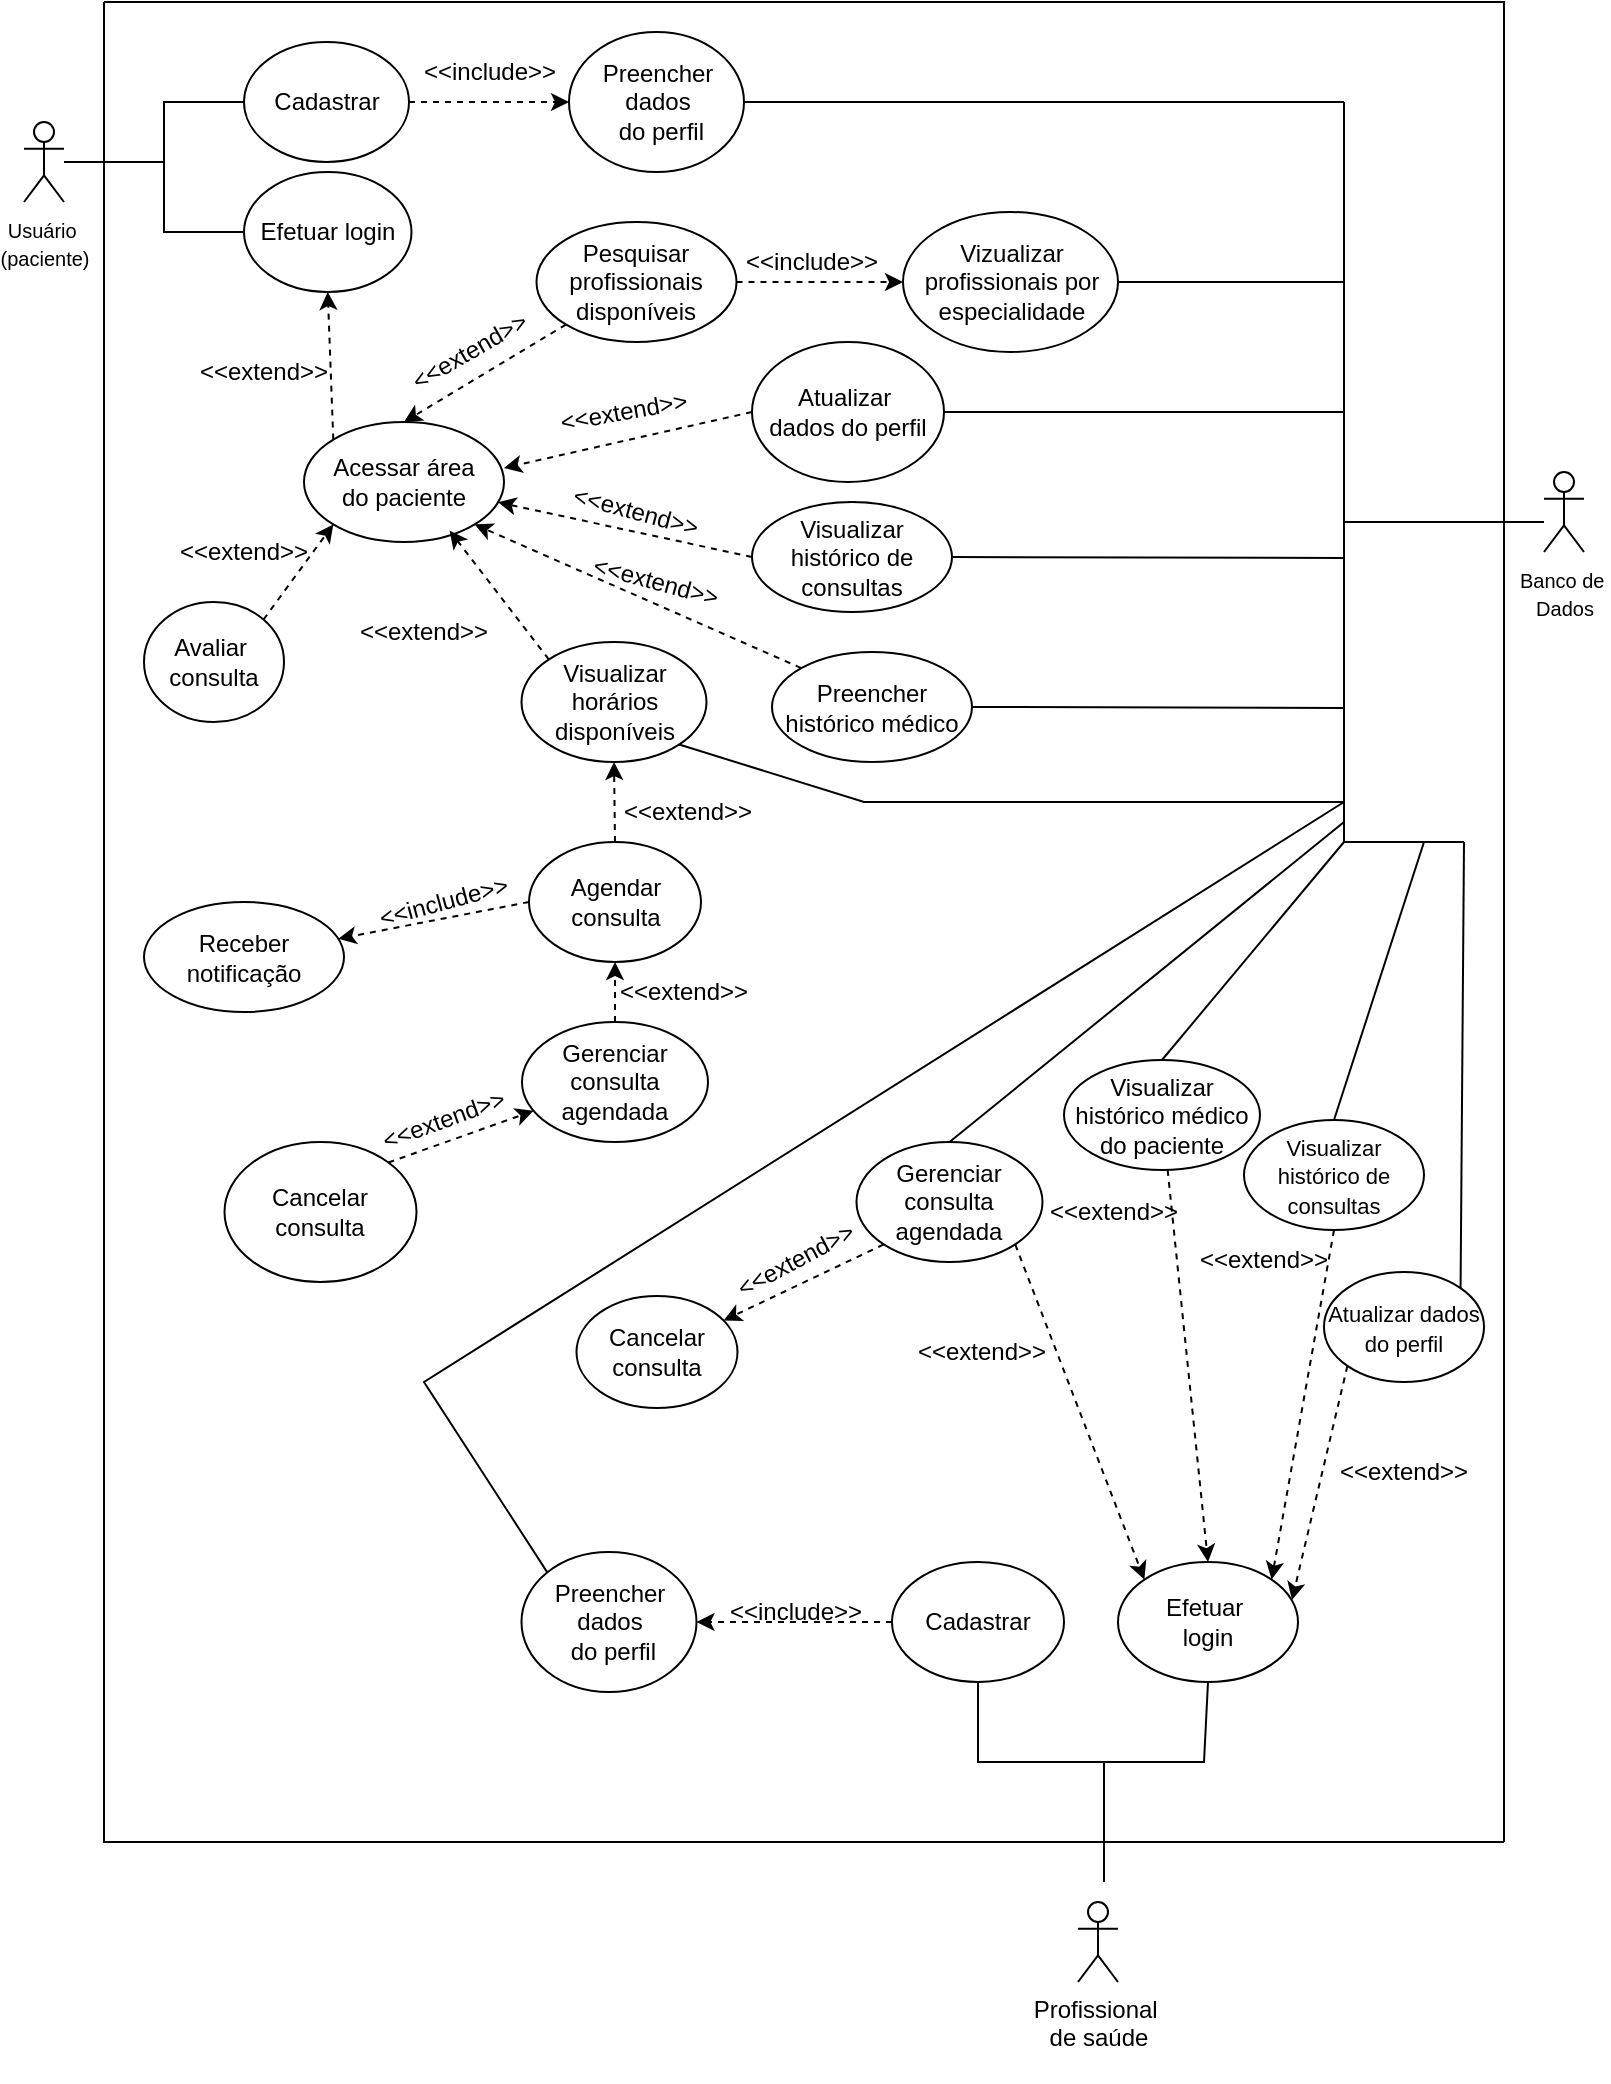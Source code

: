 <mxfile version="26.2.12">
  <diagram name="Page-1" id="2NcUJ0XhTfEld4eg2Uk_">
    <mxGraphModel dx="1589" dy="860" grid="1" gridSize="10" guides="1" tooltips="1" connect="1" arrows="1" fold="1" page="1" pageScale="1" pageWidth="827" pageHeight="1169" math="0" shadow="0">
      <root>
        <mxCell id="0" />
        <mxCell id="1" parent="0" />
        <mxCell id="SgM6ogKk8R4GUI8A8GDC-2" value="&lt;div&gt;&lt;font style=&quot;font-size: 10px;&quot;&gt;Usuário&amp;nbsp;&lt;/font&gt;&lt;/div&gt;&lt;div&gt;&lt;font style=&quot;font-size: 10px;&quot;&gt;(paciente)&lt;/font&gt;&lt;/div&gt;" style="shape=umlActor;verticalLabelPosition=bottom;verticalAlign=top;html=1;outlineConnect=0;" parent="1" vertex="1">
          <mxGeometry x="20" y="100" width="20" height="40" as="geometry" />
        </mxCell>
        <mxCell id="SgM6ogKk8R4GUI8A8GDC-3" value="Pesquisar profissionais disponíveis" style="ellipse;whiteSpace=wrap;html=1;" parent="1" vertex="1">
          <mxGeometry x="276.25" y="150" width="100" height="60" as="geometry" />
        </mxCell>
        <mxCell id="SgM6ogKk8R4GUI8A8GDC-4" value="Visualizar horários disponíveis" style="ellipse;whiteSpace=wrap;html=1;" parent="1" vertex="1">
          <mxGeometry x="268.75" y="360" width="92.5" height="60" as="geometry" />
        </mxCell>
        <mxCell id="SgM6ogKk8R4GUI8A8GDC-5" value="Agendar consulta" style="ellipse;whiteSpace=wrap;html=1;" parent="1" vertex="1">
          <mxGeometry x="272.5" y="460" width="86" height="60" as="geometry" />
        </mxCell>
        <mxCell id="SgM6ogKk8R4GUI8A8GDC-6" value="Gerenciar consulta agendada" style="ellipse;whiteSpace=wrap;html=1;" parent="1" vertex="1">
          <mxGeometry x="269" y="550" width="93" height="60" as="geometry" />
        </mxCell>
        <mxCell id="KDireN_5SDR_AtX7Dkdv-10" value="Acessar área&lt;div&gt;do paciente&lt;/div&gt;" style="ellipse;whiteSpace=wrap;html=1;" parent="1" vertex="1">
          <mxGeometry x="160" y="250" width="100" height="60" as="geometry" />
        </mxCell>
        <mxCell id="KDireN_5SDR_AtX7Dkdv-12" value="Receber notificação" style="ellipse;whiteSpace=wrap;html=1;" parent="1" vertex="1">
          <mxGeometry x="80" y="490" width="100" height="55" as="geometry" />
        </mxCell>
        <mxCell id="KDireN_5SDR_AtX7Dkdv-14" value="" style="endArrow=classic;html=1;rounded=0;dashed=1;exitX=0;exitY=0.5;exitDx=0;exitDy=0;" parent="1" source="SgM6ogKk8R4GUI8A8GDC-5" target="KDireN_5SDR_AtX7Dkdv-12" edge="1">
          <mxGeometry width="50" height="50" relative="1" as="geometry">
            <mxPoint x="530" y="280" as="sourcePoint" />
            <mxPoint x="630" y="310" as="targetPoint" />
          </mxGeometry>
        </mxCell>
        <mxCell id="KDireN_5SDR_AtX7Dkdv-15" value="&amp;lt;&amp;lt;include&amp;gt;&amp;gt;" style="text;html=1;align=center;verticalAlign=middle;whiteSpace=wrap;rounded=0;rotation=-15;" parent="1" vertex="1">
          <mxGeometry x="200" y="475" width="60" height="30" as="geometry" />
        </mxCell>
        <mxCell id="KDireN_5SDR_AtX7Dkdv-21" value="Avaliar&amp;nbsp;&lt;div&gt;consulta&lt;/div&gt;" style="ellipse;whiteSpace=wrap;html=1;" parent="1" vertex="1">
          <mxGeometry x="80" y="340" width="70" height="60" as="geometry" />
        </mxCell>
        <mxCell id="KDireN_5SDR_AtX7Dkdv-24" value="Profissional&amp;nbsp;&lt;div&gt;de saúde&lt;div&gt;&lt;br&gt;&lt;/div&gt;&lt;/div&gt;" style="shape=umlActor;verticalLabelPosition=bottom;verticalAlign=top;html=1;outlineConnect=0;" parent="1" vertex="1">
          <mxGeometry x="547" y="990" width="20" height="40" as="geometry" />
        </mxCell>
        <mxCell id="KDireN_5SDR_AtX7Dkdv-29" value="" style="endArrow=classic;html=1;rounded=0;dashed=1;entryX=0.5;entryY=0;entryDx=0;entryDy=0;" parent="1" source="SgM6ogKk8R4GUI8A8GDC-3" target="KDireN_5SDR_AtX7Dkdv-10" edge="1">
          <mxGeometry width="50" height="50" relative="1" as="geometry">
            <mxPoint x="390" y="146" as="sourcePoint" />
            <mxPoint x="263" y="120" as="targetPoint" />
          </mxGeometry>
        </mxCell>
        <mxCell id="KDireN_5SDR_AtX7Dkdv-30" value="" style="endArrow=classic;html=1;rounded=0;dashed=1;exitX=0;exitY=0;exitDx=0;exitDy=0;entryX=0.728;entryY=0.905;entryDx=0;entryDy=0;entryPerimeter=0;" parent="1" source="SgM6ogKk8R4GUI8A8GDC-4" target="KDireN_5SDR_AtX7Dkdv-10" edge="1">
          <mxGeometry width="50" height="50" relative="1" as="geometry">
            <mxPoint x="407" y="206" as="sourcePoint" />
            <mxPoint x="280" y="180" as="targetPoint" />
          </mxGeometry>
        </mxCell>
        <mxCell id="KDireN_5SDR_AtX7Dkdv-31" value="" style="endArrow=classic;html=1;rounded=0;dashed=1;exitX=0.5;exitY=0;exitDx=0;exitDy=0;entryX=0.5;entryY=1;entryDx=0;entryDy=0;" parent="1" source="SgM6ogKk8R4GUI8A8GDC-5" target="SgM6ogKk8R4GUI8A8GDC-4" edge="1">
          <mxGeometry width="50" height="50" relative="1" as="geometry">
            <mxPoint x="367" y="296" as="sourcePoint" />
            <mxPoint x="240" y="270" as="targetPoint" />
          </mxGeometry>
        </mxCell>
        <mxCell id="KDireN_5SDR_AtX7Dkdv-32" value="" style="endArrow=classic;html=1;rounded=0;dashed=1;exitX=0.5;exitY=0;exitDx=0;exitDy=0;entryX=0.5;entryY=1;entryDx=0;entryDy=0;" parent="1" source="SgM6ogKk8R4GUI8A8GDC-6" target="SgM6ogKk8R4GUI8A8GDC-5" edge="1">
          <mxGeometry width="50" height="50" relative="1" as="geometry">
            <mxPoint x="354" y="310" as="sourcePoint" />
            <mxPoint x="227" y="284" as="targetPoint" />
          </mxGeometry>
        </mxCell>
        <mxCell id="KDireN_5SDR_AtX7Dkdv-33" value="" style="endArrow=classic;html=1;rounded=0;dashed=1;exitX=1;exitY=0;exitDx=0;exitDy=0;entryX=0;entryY=1;entryDx=0;entryDy=0;" parent="1" source="KDireN_5SDR_AtX7Dkdv-21" target="KDireN_5SDR_AtX7Dkdv-10" edge="1">
          <mxGeometry width="50" height="50" relative="1" as="geometry">
            <mxPoint x="260" y="460.0" as="sourcePoint" />
            <mxPoint x="190" y="320.0" as="targetPoint" />
          </mxGeometry>
        </mxCell>
        <mxCell id="KDireN_5SDR_AtX7Dkdv-34" value="&amp;lt;&amp;lt;extend&amp;gt;&amp;gt;" style="text;html=1;align=center;verticalAlign=middle;whiteSpace=wrap;rounded=0;rotation=0;" parent="1" vertex="1">
          <mxGeometry x="110" y="210" width="60" height="30" as="geometry" />
        </mxCell>
        <mxCell id="KDireN_5SDR_AtX7Dkdv-36" value="&amp;lt;&amp;lt;extend&amp;gt;&amp;gt;" style="text;html=1;align=center;verticalAlign=middle;whiteSpace=wrap;rounded=0;rotation=-30;" parent="1" vertex="1">
          <mxGeometry x="212.5" y="200" width="60" height="30" as="geometry" />
        </mxCell>
        <mxCell id="KDireN_5SDR_AtX7Dkdv-37" value="&amp;lt;&amp;lt;extend&amp;gt;&amp;gt;" style="text;html=1;align=center;verticalAlign=middle;whiteSpace=wrap;rounded=0;rotation=0;" parent="1" vertex="1">
          <mxGeometry x="190" y="340" width="60" height="30" as="geometry" />
        </mxCell>
        <mxCell id="KDireN_5SDR_AtX7Dkdv-38" value="&amp;lt;&amp;lt;extend&amp;gt;&amp;gt;" style="text;html=1;align=center;verticalAlign=middle;whiteSpace=wrap;rounded=0;rotation=0;" parent="1" vertex="1">
          <mxGeometry x="320" y="520" width="60" height="30" as="geometry" />
        </mxCell>
        <mxCell id="KDireN_5SDR_AtX7Dkdv-41" value="Cancelar consulta" style="ellipse;whiteSpace=wrap;html=1;" parent="1" vertex="1">
          <mxGeometry x="120.25" y="610" width="96" height="70" as="geometry" />
        </mxCell>
        <mxCell id="KDireN_5SDR_AtX7Dkdv-42" value="" style="endArrow=classic;html=1;rounded=0;dashed=1;exitX=1;exitY=0;exitDx=0;exitDy=0;" parent="1" source="KDireN_5SDR_AtX7Dkdv-41" target="SgM6ogKk8R4GUI8A8GDC-6" edge="1">
          <mxGeometry width="50" height="50" relative="1" as="geometry">
            <mxPoint x="340" y="380" as="sourcePoint" />
            <mxPoint x="258" y="259" as="targetPoint" />
          </mxGeometry>
        </mxCell>
        <mxCell id="KDireN_5SDR_AtX7Dkdv-43" value="&amp;lt;&amp;lt;extend&amp;gt;&amp;gt;" style="text;html=1;align=center;verticalAlign=middle;whiteSpace=wrap;rounded=0;rotation=-20;" parent="1" vertex="1">
          <mxGeometry x="200" y="584" width="60" height="30" as="geometry" />
        </mxCell>
        <mxCell id="KDireN_5SDR_AtX7Dkdv-48" value="Efetuar login" style="ellipse;whiteSpace=wrap;html=1;" parent="1" vertex="1">
          <mxGeometry x="130" y="125" width="83.75" height="60" as="geometry" />
        </mxCell>
        <mxCell id="KDireN_5SDR_AtX7Dkdv-53" value="&amp;lt;&amp;lt;extend&amp;gt;&amp;gt;" style="text;html=1;align=center;verticalAlign=middle;whiteSpace=wrap;rounded=0;rotation=0;" parent="1" vertex="1">
          <mxGeometry x="326.75" y="430" width="50" height="30" as="geometry" />
        </mxCell>
        <mxCell id="KDireN_5SDR_AtX7Dkdv-54" value="Vizualizar profissionais por especialidade" style="ellipse;whiteSpace=wrap;html=1;" parent="1" vertex="1">
          <mxGeometry x="459.5" y="145" width="107.5" height="70" as="geometry" />
        </mxCell>
        <mxCell id="KDireN_5SDR_AtX7Dkdv-55" value="" style="endArrow=classic;html=1;rounded=0;dashed=1;entryX=0;entryY=0.5;entryDx=0;entryDy=0;" parent="1" source="SgM6ogKk8R4GUI8A8GDC-3" target="KDireN_5SDR_AtX7Dkdv-54" edge="1">
          <mxGeometry width="50" height="50" relative="1" as="geometry">
            <mxPoint x="400" y="160" as="sourcePoint" />
            <mxPoint x="290" y="190" as="targetPoint" />
          </mxGeometry>
        </mxCell>
        <mxCell id="KDireN_5SDR_AtX7Dkdv-56" value="&amp;lt;&amp;lt;include&amp;gt;&amp;gt;" style="text;html=1;align=center;verticalAlign=middle;whiteSpace=wrap;rounded=0;rotation=0;" parent="1" vertex="1">
          <mxGeometry x="384" y="155" width="60" height="30" as="geometry" />
        </mxCell>
        <mxCell id="bClqKCRqdzlIvXqOpH7M-1" value="Cadastrar" style="ellipse;whiteSpace=wrap;html=1;" vertex="1" parent="1">
          <mxGeometry x="130" y="60" width="82.5" height="60" as="geometry" />
        </mxCell>
        <mxCell id="bClqKCRqdzlIvXqOpH7M-3" value="" style="endArrow=classic;html=1;rounded=0;exitX=1;exitY=0.5;exitDx=0;exitDy=0;dashed=1;entryX=0;entryY=0.5;entryDx=0;entryDy=0;" edge="1" parent="1" source="bClqKCRqdzlIvXqOpH7M-1" target="bClqKCRqdzlIvXqOpH7M-4">
          <mxGeometry width="50" height="50" relative="1" as="geometry">
            <mxPoint x="390" y="200" as="sourcePoint" />
            <mxPoint x="320" y="70" as="targetPoint" />
          </mxGeometry>
        </mxCell>
        <mxCell id="bClqKCRqdzlIvXqOpH7M-4" value="Preencher dados&lt;div&gt;&amp;nbsp;do perfil&lt;/div&gt;" style="ellipse;whiteSpace=wrap;html=1;" vertex="1" parent="1">
          <mxGeometry x="292.5" y="55" width="87.5" height="70" as="geometry" />
        </mxCell>
        <mxCell id="bClqKCRqdzlIvXqOpH7M-5" value="&amp;lt;&amp;lt;include&amp;gt;&amp;gt;" style="text;html=1;align=center;verticalAlign=middle;whiteSpace=wrap;rounded=0;rotation=0;" vertex="1" parent="1">
          <mxGeometry x="230" y="60" width="46.25" height="30" as="geometry" />
        </mxCell>
        <mxCell id="bClqKCRqdzlIvXqOpH7M-6" value="&lt;font style=&quot;font-size: 10px;&quot;&gt;Banco de&amp;nbsp;&lt;/font&gt;&lt;div&gt;&lt;font style=&quot;font-size: 10px;&quot;&gt;Dados&lt;/font&gt;&lt;/div&gt;" style="shape=umlActor;verticalLabelPosition=bottom;verticalAlign=top;html=1;outlineConnect=0;" vertex="1" parent="1">
          <mxGeometry x="780" y="275" width="20" height="40" as="geometry" />
        </mxCell>
        <mxCell id="bClqKCRqdzlIvXqOpH7M-9" value="" style="endArrow=none;html=1;rounded=0;entryX=0;entryY=0.5;entryDx=0;entryDy=0;" edge="1" parent="1" target="bClqKCRqdzlIvXqOpH7M-1">
          <mxGeometry width="50" height="50" relative="1" as="geometry">
            <mxPoint x="90" y="140" as="sourcePoint" />
            <mxPoint x="130" y="90" as="targetPoint" />
            <Array as="points">
              <mxPoint x="90" y="120" />
              <mxPoint x="90" y="90" />
            </Array>
          </mxGeometry>
        </mxCell>
        <mxCell id="bClqKCRqdzlIvXqOpH7M-10" value="" style="endArrow=none;html=1;rounded=0;entryX=0;entryY=0.5;entryDx=0;entryDy=0;" edge="1" parent="1" target="KDireN_5SDR_AtX7Dkdv-48">
          <mxGeometry width="50" height="50" relative="1" as="geometry">
            <mxPoint x="90" y="140" as="sourcePoint" />
            <mxPoint x="230" y="180" as="targetPoint" />
            <Array as="points">
              <mxPoint x="90" y="155" />
            </Array>
          </mxGeometry>
        </mxCell>
        <mxCell id="bClqKCRqdzlIvXqOpH7M-11" value="" style="endArrow=none;html=1;rounded=0;" edge="1" parent="1" source="SgM6ogKk8R4GUI8A8GDC-2">
          <mxGeometry width="50" height="50" relative="1" as="geometry">
            <mxPoint x="70" y="120" as="sourcePoint" />
            <mxPoint x="90" y="120" as="targetPoint" />
          </mxGeometry>
        </mxCell>
        <mxCell id="bClqKCRqdzlIvXqOpH7M-12" value="" style="endArrow=classic;html=1;rounded=0;exitX=0;exitY=0;exitDx=0;exitDy=0;entryX=0.5;entryY=1;entryDx=0;entryDy=0;dashed=1;" edge="1" parent="1" source="KDireN_5SDR_AtX7Dkdv-10" target="KDireN_5SDR_AtX7Dkdv-48">
          <mxGeometry width="50" height="50" relative="1" as="geometry">
            <mxPoint x="180" y="305" as="sourcePoint" />
            <mxPoint x="230" y="255" as="targetPoint" />
          </mxGeometry>
        </mxCell>
        <mxCell id="bClqKCRqdzlIvXqOpH7M-14" value="&amp;lt;&amp;lt;extend&amp;gt;&amp;gt;" style="text;html=1;align=center;verticalAlign=middle;whiteSpace=wrap;rounded=0;rotation=0;" vertex="1" parent="1">
          <mxGeometry x="100" y="300" width="60" height="30" as="geometry" />
        </mxCell>
        <mxCell id="bClqKCRqdzlIvXqOpH7M-15" value="Atualizar&amp;nbsp;&lt;div&gt;dados do perfil&lt;/div&gt;" style="ellipse;whiteSpace=wrap;html=1;" vertex="1" parent="1">
          <mxGeometry x="384" y="210" width="96" height="70" as="geometry" />
        </mxCell>
        <mxCell id="bClqKCRqdzlIvXqOpH7M-16" value="&amp;lt;&amp;lt;extend&amp;gt;&amp;gt;" style="text;html=1;align=center;verticalAlign=middle;whiteSpace=wrap;rounded=0;rotation=-10;" vertex="1" parent="1">
          <mxGeometry x="290" y="230" width="60" height="30" as="geometry" />
        </mxCell>
        <mxCell id="bClqKCRqdzlIvXqOpH7M-18" value="" style="endArrow=classic;html=1;rounded=0;exitX=0;exitY=0.5;exitDx=0;exitDy=0;entryX=1;entryY=0.383;entryDx=0;entryDy=0;dashed=1;entryPerimeter=0;" edge="1" parent="1" source="bClqKCRqdzlIvXqOpH7M-15" target="KDireN_5SDR_AtX7Dkdv-10">
          <mxGeometry width="50" height="50" relative="1" as="geometry">
            <mxPoint x="360" y="350" as="sourcePoint" />
            <mxPoint x="410" y="300" as="targetPoint" />
          </mxGeometry>
        </mxCell>
        <mxCell id="bClqKCRqdzlIvXqOpH7M-23" value="Visualizar histórico de consultas" style="ellipse;whiteSpace=wrap;html=1;" vertex="1" parent="1">
          <mxGeometry x="384" y="290" width="100" height="55" as="geometry" />
        </mxCell>
        <mxCell id="bClqKCRqdzlIvXqOpH7M-24" value="" style="endArrow=classic;html=1;rounded=0;exitX=0;exitY=0.5;exitDx=0;exitDy=0;dashed=1;" edge="1" parent="1" source="bClqKCRqdzlIvXqOpH7M-23" target="KDireN_5SDR_AtX7Dkdv-10">
          <mxGeometry width="50" height="50" relative="1" as="geometry">
            <mxPoint x="150" y="390" as="sourcePoint" />
            <mxPoint x="200" y="340" as="targetPoint" />
          </mxGeometry>
        </mxCell>
        <mxCell id="bClqKCRqdzlIvXqOpH7M-25" value="&amp;lt;&amp;lt;extend&amp;gt;&amp;gt;" style="text;html=1;align=center;verticalAlign=middle;whiteSpace=wrap;rounded=0;rotation=15;" vertex="1" parent="1">
          <mxGeometry x="296.25" y="280" width="60" height="30" as="geometry" />
        </mxCell>
        <mxCell id="bClqKCRqdzlIvXqOpH7M-26" value="Cadastrar" style="ellipse;whiteSpace=wrap;html=1;" vertex="1" parent="1">
          <mxGeometry x="454" y="820" width="86" height="60" as="geometry" />
        </mxCell>
        <mxCell id="bClqKCRqdzlIvXqOpH7M-31" value="Efetuar&amp;nbsp;&lt;div&gt;login&lt;/div&gt;" style="ellipse;whiteSpace=wrap;html=1;" vertex="1" parent="1">
          <mxGeometry x="567" y="820" width="90" height="60" as="geometry" />
        </mxCell>
        <mxCell id="bClqKCRqdzlIvXqOpH7M-34" value="" style="endArrow=none;html=1;rounded=0;entryX=0.5;entryY=1;entryDx=0;entryDy=0;exitX=0.5;exitY=1;exitDx=0;exitDy=0;" edge="1" parent="1" source="bClqKCRqdzlIvXqOpH7M-26" target="bClqKCRqdzlIvXqOpH7M-31">
          <mxGeometry width="50" height="50" relative="1" as="geometry">
            <mxPoint x="520" y="980" as="sourcePoint" />
            <mxPoint x="570" y="930" as="targetPoint" />
            <Array as="points">
              <mxPoint x="497" y="920" />
              <mxPoint x="610" y="920" />
            </Array>
          </mxGeometry>
        </mxCell>
        <mxCell id="bClqKCRqdzlIvXqOpH7M-35" value="Preencher dados&lt;div&gt;&amp;nbsp;do perfil&lt;/div&gt;" style="ellipse;whiteSpace=wrap;html=1;" vertex="1" parent="1">
          <mxGeometry x="268.75" y="815" width="87.5" height="70" as="geometry" />
        </mxCell>
        <mxCell id="bClqKCRqdzlIvXqOpH7M-36" value="" style="endArrow=classic;html=1;rounded=0;exitX=0;exitY=0.5;exitDx=0;exitDy=0;entryX=1;entryY=0.5;entryDx=0;entryDy=0;dashed=1;" edge="1" parent="1" source="bClqKCRqdzlIvXqOpH7M-26" target="bClqKCRqdzlIvXqOpH7M-35">
          <mxGeometry width="50" height="50" relative="1" as="geometry">
            <mxPoint x="340" y="810" as="sourcePoint" />
            <mxPoint x="390" y="760" as="targetPoint" />
          </mxGeometry>
        </mxCell>
        <mxCell id="bClqKCRqdzlIvXqOpH7M-37" value="&amp;lt;&amp;lt;include&amp;gt;&amp;gt;" style="text;html=1;align=center;verticalAlign=middle;whiteSpace=wrap;rounded=0;rotation=0;" vertex="1" parent="1">
          <mxGeometry x="376.25" y="830" width="60" height="30" as="geometry" />
        </mxCell>
        <mxCell id="bClqKCRqdzlIvXqOpH7M-38" value="Gerenciar consulta agendada" style="ellipse;whiteSpace=wrap;html=1;" vertex="1" parent="1">
          <mxGeometry x="436.25" y="610" width="93" height="60" as="geometry" />
        </mxCell>
        <mxCell id="bClqKCRqdzlIvXqOpH7M-39" value="" style="endArrow=classic;html=1;rounded=0;exitX=1;exitY=1;exitDx=0;exitDy=0;entryX=0;entryY=0;entryDx=0;entryDy=0;dashed=1;" edge="1" parent="1" source="bClqKCRqdzlIvXqOpH7M-38" target="bClqKCRqdzlIvXqOpH7M-31">
          <mxGeometry width="50" height="50" relative="1" as="geometry">
            <mxPoint x="670" y="810" as="sourcePoint" />
            <mxPoint x="601" y="760" as="targetPoint" />
          </mxGeometry>
        </mxCell>
        <mxCell id="bClqKCRqdzlIvXqOpH7M-40" value="&amp;lt;&amp;lt;extend&amp;gt;&amp;gt;" style="text;html=1;align=center;verticalAlign=middle;whiteSpace=wrap;rounded=0;rotation=0;" vertex="1" parent="1">
          <mxGeometry x="469.25" y="700" width="60" height="30" as="geometry" />
        </mxCell>
        <mxCell id="bClqKCRqdzlIvXqOpH7M-41" value="" style="endArrow=none;html=1;rounded=0;" edge="1" parent="1">
          <mxGeometry width="50" height="50" relative="1" as="geometry">
            <mxPoint x="560" y="980" as="sourcePoint" />
            <mxPoint x="560" y="920" as="targetPoint" />
          </mxGeometry>
        </mxCell>
        <mxCell id="bClqKCRqdzlIvXqOpH7M-43" value="Visualizar histórico médico do paciente" style="ellipse;whiteSpace=wrap;html=1;" vertex="1" parent="1">
          <mxGeometry x="540" y="569" width="98" height="55" as="geometry" />
        </mxCell>
        <mxCell id="bClqKCRqdzlIvXqOpH7M-44" value="&amp;lt;&amp;lt;extend&amp;gt;&amp;gt;" style="text;html=1;align=center;verticalAlign=middle;whiteSpace=wrap;rounded=0;rotation=0;" vertex="1" parent="1">
          <mxGeometry x="540" y="630" width="50" height="30" as="geometry" />
        </mxCell>
        <mxCell id="bClqKCRqdzlIvXqOpH7M-45" value="" style="endArrow=classic;html=1;rounded=0;entryX=0.5;entryY=0;entryDx=0;entryDy=0;dashed=1;" edge="1" parent="1" source="bClqKCRqdzlIvXqOpH7M-43" target="bClqKCRqdzlIvXqOpH7M-31">
          <mxGeometry width="50" height="50" relative="1" as="geometry">
            <mxPoint x="587" y="790" as="sourcePoint" />
            <mxPoint x="622" y="830" as="targetPoint" />
          </mxGeometry>
        </mxCell>
        <mxCell id="bClqKCRqdzlIvXqOpH7M-47" value="&lt;font style=&quot;font-size: 11px;&quot;&gt;Visualizar histórico de consultas&lt;/font&gt;" style="ellipse;whiteSpace=wrap;html=1;" vertex="1" parent="1">
          <mxGeometry x="630" y="599" width="90" height="55" as="geometry" />
        </mxCell>
        <mxCell id="bClqKCRqdzlIvXqOpH7M-48" value="" style="endArrow=classic;html=1;rounded=0;entryX=1;entryY=0;entryDx=0;entryDy=0;dashed=1;exitX=0.5;exitY=1;exitDx=0;exitDy=0;" edge="1" parent="1" source="bClqKCRqdzlIvXqOpH7M-47" target="bClqKCRqdzlIvXqOpH7M-31">
          <mxGeometry width="50" height="50" relative="1" as="geometry">
            <mxPoint x="618" y="637" as="sourcePoint" />
            <mxPoint x="622" y="830" as="targetPoint" />
          </mxGeometry>
        </mxCell>
        <mxCell id="bClqKCRqdzlIvXqOpH7M-49" value="&amp;lt;&amp;lt;extend&amp;gt;&amp;gt;" style="text;html=1;align=center;verticalAlign=middle;whiteSpace=wrap;rounded=0;rotation=0;" vertex="1" parent="1">
          <mxGeometry x="610" y="654" width="60" height="30" as="geometry" />
        </mxCell>
        <mxCell id="bClqKCRqdzlIvXqOpH7M-50" value="&lt;font style=&quot;font-size: 11px;&quot;&gt;Atualizar dados do perfil&lt;/font&gt;" style="ellipse;whiteSpace=wrap;html=1;" vertex="1" parent="1">
          <mxGeometry x="670" y="675" width="80" height="55" as="geometry" />
        </mxCell>
        <mxCell id="bClqKCRqdzlIvXqOpH7M-51" value="" style="endArrow=classic;html=1;rounded=0;entryX=1;entryY=0;entryDx=0;entryDy=0;dashed=1;exitX=0;exitY=1;exitDx=0;exitDy=0;" edge="1" parent="1" source="bClqKCRqdzlIvXqOpH7M-50">
          <mxGeometry width="50" height="50" relative="1" as="geometry">
            <mxPoint x="693" y="664" as="sourcePoint" />
            <mxPoint x="654" y="839" as="targetPoint" />
          </mxGeometry>
        </mxCell>
        <mxCell id="bClqKCRqdzlIvXqOpH7M-52" value="&amp;lt;&amp;lt;extend&amp;gt;&amp;gt;" style="text;html=1;align=center;verticalAlign=middle;whiteSpace=wrap;rounded=0;rotation=0;" vertex="1" parent="1">
          <mxGeometry x="680" y="760" width="60" height="30" as="geometry" />
        </mxCell>
        <mxCell id="bClqKCRqdzlIvXqOpH7M-53" value="Cancelar consulta" style="ellipse;whiteSpace=wrap;html=1;" vertex="1" parent="1">
          <mxGeometry x="296.25" y="687" width="80.5" height="56" as="geometry" />
        </mxCell>
        <mxCell id="bClqKCRqdzlIvXqOpH7M-54" value="" style="endArrow=classic;html=1;rounded=0;exitX=0;exitY=1;exitDx=0;exitDy=0;dashed=1;" edge="1" parent="1" source="bClqKCRqdzlIvXqOpH7M-38" target="bClqKCRqdzlIvXqOpH7M-53">
          <mxGeometry width="50" height="50" relative="1" as="geometry">
            <mxPoint x="526" y="671" as="sourcePoint" />
            <mxPoint x="590" y="839" as="targetPoint" />
          </mxGeometry>
        </mxCell>
        <mxCell id="bClqKCRqdzlIvXqOpH7M-55" value="&amp;lt;&amp;lt;extend&amp;gt;&amp;gt;" style="text;html=1;align=center;verticalAlign=middle;whiteSpace=wrap;rounded=0;rotation=-28;" vertex="1" parent="1">
          <mxGeometry x="376.25" y="654" width="60" height="30" as="geometry" />
        </mxCell>
        <mxCell id="bClqKCRqdzlIvXqOpH7M-57" value="Preencher histórico médico" style="ellipse;whiteSpace=wrap;html=1;" vertex="1" parent="1">
          <mxGeometry x="394" y="365" width="100" height="55" as="geometry" />
        </mxCell>
        <mxCell id="bClqKCRqdzlIvXqOpH7M-58" value="" style="endArrow=classic;html=1;rounded=0;exitX=0;exitY=0;exitDx=0;exitDy=0;dashed=1;entryX=1;entryY=1;entryDx=0;entryDy=0;" edge="1" parent="1" source="bClqKCRqdzlIvXqOpH7M-57" target="KDireN_5SDR_AtX7Dkdv-10">
          <mxGeometry width="50" height="50" relative="1" as="geometry">
            <mxPoint x="394" y="328" as="sourcePoint" />
            <mxPoint x="267" y="300" as="targetPoint" />
          </mxGeometry>
        </mxCell>
        <mxCell id="bClqKCRqdzlIvXqOpH7M-59" value="&amp;lt;&amp;lt;extend&amp;gt;&amp;gt;" style="text;html=1;align=center;verticalAlign=middle;whiteSpace=wrap;rounded=0;rotation=15;" vertex="1" parent="1">
          <mxGeometry x="306.25" y="315" width="60" height="30" as="geometry" />
        </mxCell>
        <mxCell id="bClqKCRqdzlIvXqOpH7M-60" value="" style="endArrow=none;html=1;rounded=0;entryX=1;entryY=0.5;entryDx=0;entryDy=0;" edge="1" parent="1" target="KDireN_5SDR_AtX7Dkdv-54">
          <mxGeometry width="50" height="50" relative="1" as="geometry">
            <mxPoint x="680" y="180" as="sourcePoint" />
            <mxPoint x="430" y="210" as="targetPoint" />
          </mxGeometry>
        </mxCell>
        <mxCell id="bClqKCRqdzlIvXqOpH7M-61" value="" style="endArrow=none;html=1;rounded=0;entryX=1;entryY=0.5;entryDx=0;entryDy=0;" edge="1" parent="1" target="bClqKCRqdzlIvXqOpH7M-4">
          <mxGeometry width="50" height="50" relative="1" as="geometry">
            <mxPoint x="680" y="90" as="sourcePoint" />
            <mxPoint x="430" y="210" as="targetPoint" />
          </mxGeometry>
        </mxCell>
        <mxCell id="bClqKCRqdzlIvXqOpH7M-62" value="" style="endArrow=none;html=1;rounded=0;entryX=1;entryY=0.5;entryDx=0;entryDy=0;" edge="1" parent="1" target="bClqKCRqdzlIvXqOpH7M-15">
          <mxGeometry width="50" height="50" relative="1" as="geometry">
            <mxPoint x="680" y="245" as="sourcePoint" />
            <mxPoint x="430" y="210" as="targetPoint" />
          </mxGeometry>
        </mxCell>
        <mxCell id="bClqKCRqdzlIvXqOpH7M-63" value="" style="endArrow=none;html=1;rounded=0;entryX=1;entryY=0.5;entryDx=0;entryDy=0;" edge="1" parent="1" target="bClqKCRqdzlIvXqOpH7M-23">
          <mxGeometry width="50" height="50" relative="1" as="geometry">
            <mxPoint x="680" y="318" as="sourcePoint" />
            <mxPoint x="430" y="210" as="targetPoint" />
          </mxGeometry>
        </mxCell>
        <mxCell id="bClqKCRqdzlIvXqOpH7M-64" value="" style="endArrow=none;html=1;rounded=0;entryX=1;entryY=0.5;entryDx=0;entryDy=0;" edge="1" parent="1" target="bClqKCRqdzlIvXqOpH7M-57">
          <mxGeometry width="50" height="50" relative="1" as="geometry">
            <mxPoint x="680" y="393" as="sourcePoint" />
            <mxPoint x="430" y="210" as="targetPoint" />
          </mxGeometry>
        </mxCell>
        <mxCell id="bClqKCRqdzlIvXqOpH7M-65" value="" style="endArrow=none;html=1;rounded=0;exitX=1;exitY=1;exitDx=0;exitDy=0;" edge="1" parent="1" source="SgM6ogKk8R4GUI8A8GDC-4">
          <mxGeometry width="50" height="50" relative="1" as="geometry">
            <mxPoint x="380" y="370" as="sourcePoint" />
            <mxPoint x="680" y="440" as="targetPoint" />
            <Array as="points">
              <mxPoint x="440" y="440" />
            </Array>
          </mxGeometry>
        </mxCell>
        <mxCell id="bClqKCRqdzlIvXqOpH7M-66" value="" style="endArrow=none;html=1;rounded=0;entryX=1;entryY=0;entryDx=0;entryDy=0;" edge="1" parent="1" target="bClqKCRqdzlIvXqOpH7M-50">
          <mxGeometry width="50" height="50" relative="1" as="geometry">
            <mxPoint x="740" y="460" as="sourcePoint" />
            <mxPoint x="430" y="540" as="targetPoint" />
          </mxGeometry>
        </mxCell>
        <mxCell id="bClqKCRqdzlIvXqOpH7M-67" value="" style="endArrow=none;html=1;rounded=0;entryX=0.5;entryY=0;entryDx=0;entryDy=0;" edge="1" parent="1" target="bClqKCRqdzlIvXqOpH7M-47">
          <mxGeometry width="50" height="50" relative="1" as="geometry">
            <mxPoint x="720" y="460" as="sourcePoint" />
            <mxPoint x="430" y="540" as="targetPoint" />
          </mxGeometry>
        </mxCell>
        <mxCell id="bClqKCRqdzlIvXqOpH7M-68" value="" style="endArrow=none;html=1;rounded=0;exitX=0.5;exitY=0;exitDx=0;exitDy=0;" edge="1" parent="1" source="bClqKCRqdzlIvXqOpH7M-43">
          <mxGeometry width="50" height="50" relative="1" as="geometry">
            <mxPoint x="380" y="590" as="sourcePoint" />
            <mxPoint x="680" y="460" as="targetPoint" />
          </mxGeometry>
        </mxCell>
        <mxCell id="bClqKCRqdzlIvXqOpH7M-69" value="" style="endArrow=none;html=1;rounded=0;exitX=0.5;exitY=0;exitDx=0;exitDy=0;" edge="1" parent="1" source="bClqKCRqdzlIvXqOpH7M-38">
          <mxGeometry width="50" height="50" relative="1" as="geometry">
            <mxPoint x="380" y="590" as="sourcePoint" />
            <mxPoint x="680" y="450" as="targetPoint" />
          </mxGeometry>
        </mxCell>
        <mxCell id="bClqKCRqdzlIvXqOpH7M-70" value="" style="endArrow=none;html=1;rounded=0;exitX=0;exitY=0;exitDx=0;exitDy=0;" edge="1" parent="1" source="bClqKCRqdzlIvXqOpH7M-35">
          <mxGeometry width="50" height="50" relative="1" as="geometry">
            <mxPoint x="380" y="820" as="sourcePoint" />
            <mxPoint x="680" y="440" as="targetPoint" />
            <Array as="points">
              <mxPoint x="220" y="730" />
            </Array>
          </mxGeometry>
        </mxCell>
        <mxCell id="bClqKCRqdzlIvXqOpH7M-71" value="" style="endArrow=none;html=1;rounded=0;" edge="1" parent="1">
          <mxGeometry width="50" height="50" relative="1" as="geometry">
            <mxPoint x="740" y="460" as="sourcePoint" />
            <mxPoint x="680" y="90" as="targetPoint" />
            <Array as="points">
              <mxPoint x="680" y="460" />
            </Array>
          </mxGeometry>
        </mxCell>
        <mxCell id="bClqKCRqdzlIvXqOpH7M-72" value="" style="endArrow=none;html=1;rounded=0;" edge="1" parent="1">
          <mxGeometry width="50" height="50" relative="1" as="geometry">
            <mxPoint x="780" y="300" as="sourcePoint" />
            <mxPoint x="680" y="300" as="targetPoint" />
          </mxGeometry>
        </mxCell>
        <mxCell id="bClqKCRqdzlIvXqOpH7M-73" value="" style="endArrow=none;html=1;rounded=0;" edge="1" parent="1">
          <mxGeometry width="50" height="50" relative="1" as="geometry">
            <mxPoint x="760" y="960" as="sourcePoint" />
            <mxPoint x="60" y="40" as="targetPoint" />
            <Array as="points">
              <mxPoint x="60" y="960" />
            </Array>
          </mxGeometry>
        </mxCell>
        <mxCell id="bClqKCRqdzlIvXqOpH7M-74" value="" style="endArrow=none;html=1;rounded=0;" edge="1" parent="1">
          <mxGeometry width="50" height="50" relative="1" as="geometry">
            <mxPoint x="760" y="960" as="sourcePoint" />
            <mxPoint x="60" y="40" as="targetPoint" />
            <Array as="points">
              <mxPoint x="760" y="40" />
            </Array>
          </mxGeometry>
        </mxCell>
      </root>
    </mxGraphModel>
  </diagram>
</mxfile>
